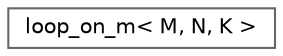 digraph "类继承关系图"
{
 // LATEX_PDF_SIZE
  bgcolor="transparent";
  edge [fontname=Helvetica,fontsize=10,labelfontname=Helvetica,labelfontsize=10];
  node [fontname=Helvetica,fontsize=10,shape=box,height=0.2,width=0.4];
  rankdir="LR";
  Node0 [id="Node000000",label="loop_on_m\< M, N, K \>",height=0.2,width=0.4,color="grey40", fillcolor="white", style="filled",URL="$structloop__on__m.html",tooltip=" "];
}
